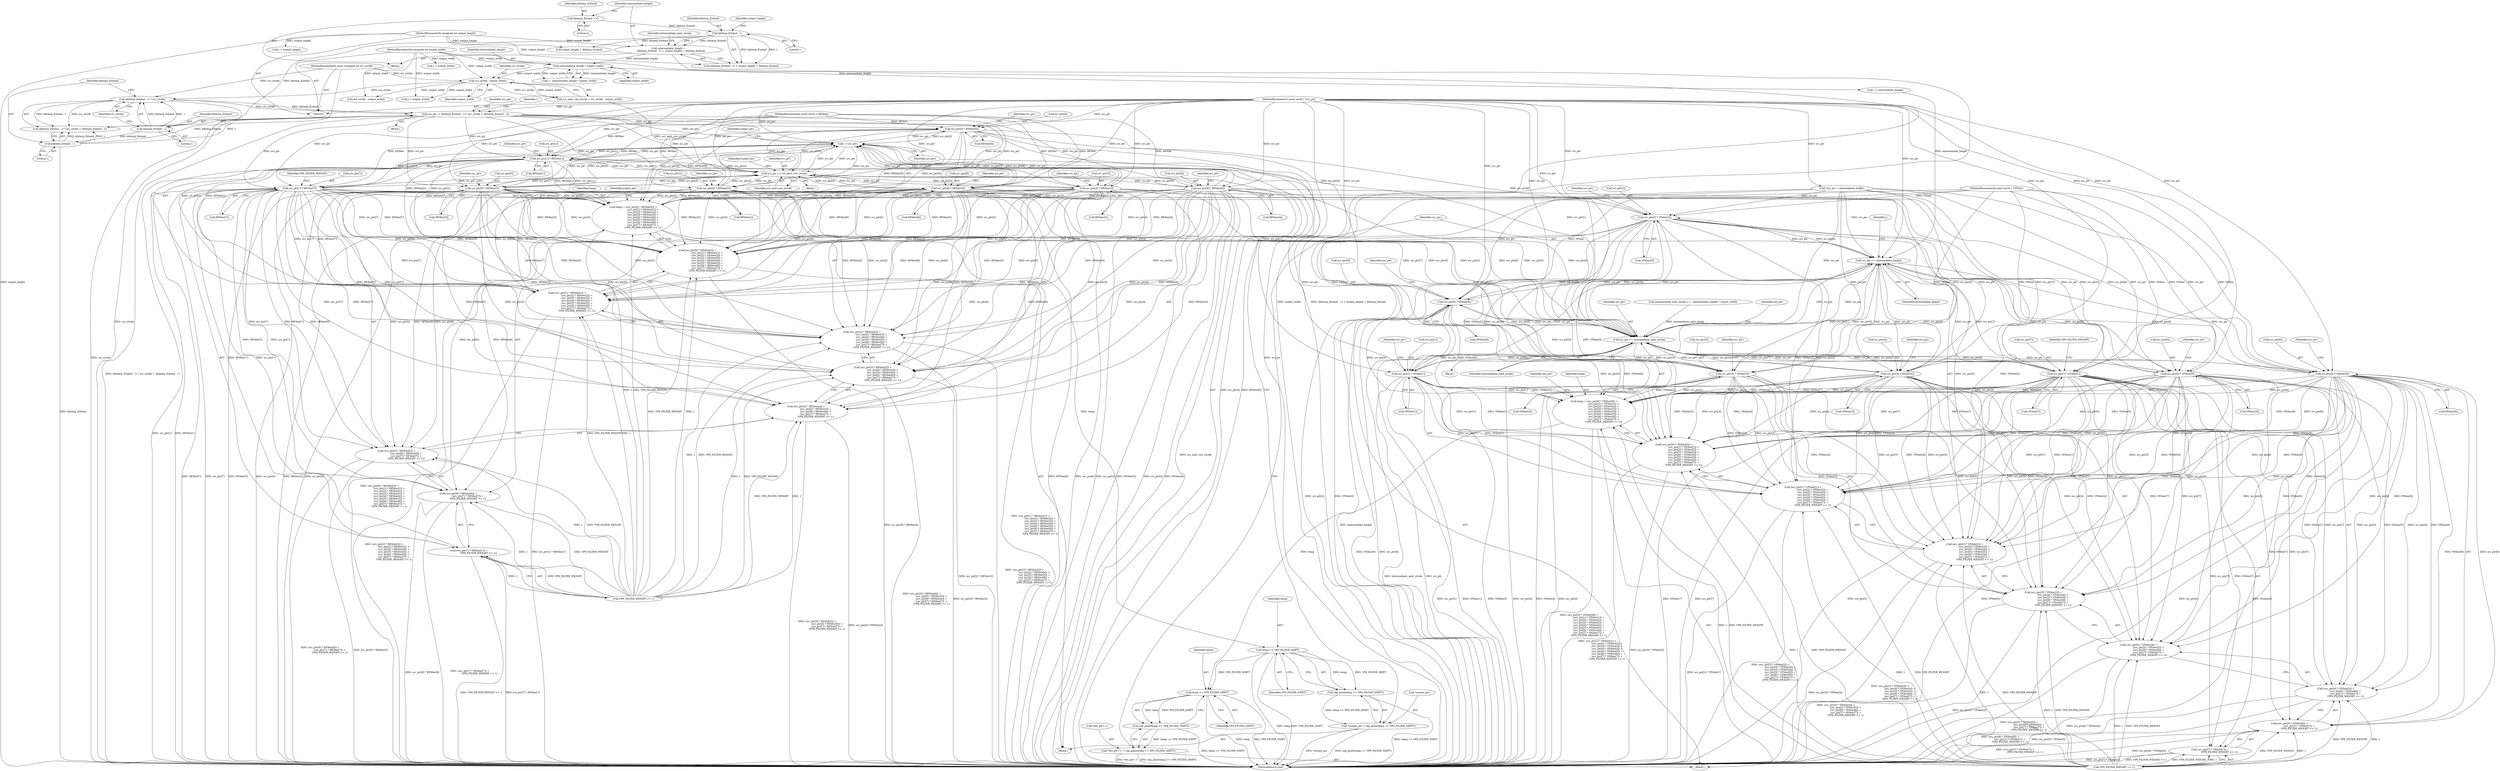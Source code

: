 digraph "1_Android_5a9753fca56f0eeb9f61e342b2fccffc364f9426_34@pointer" {
"1000149" [label="(Call,src_ptr -= (kInterp_Extend - 1) * src_stride + (kInterp_Extend - 1))"];
"1000152" [label="(Call,(kInterp_Extend - 1) * src_stride)"];
"1000153" [label="(Call,kInterp_Extend - 1)"];
"1000121" [label="(Call,kInterp_Extend - 1)"];
"1000114" [label="(Call,kInterp_Extend = 4)"];
"1000144" [label="(Call,src_stride - output_width)"];
"1000105" [label="(MethodParameterIn,const unsigned int src_stride)"];
"1000133" [label="(Call,intermediate_height * output_width)"];
"1000118" [label="(Call,intermediate_height =\n       (kInterp_Extend - 1) + output_height + kInterp_Extend)"];
"1000111" [label="(MethodParameterIn,unsigned int output_height)"];
"1000110" [label="(MethodParameterIn,unsigned int output_width)"];
"1000157" [label="(Call,kInterp_Extend - 1)"];
"1000104" [label="(MethodParameterIn,const uint8_t *src_ptr)"];
"1000184" [label="(Call,src_ptr[0] * HFilter[0])"];
"1000181" [label="(Call,temp = (src_ptr[0] * HFilter[0]) +\n                         (src_ptr[1] * HFilter[1]) +\n                         (src_ptr[2] * HFilter[2]) +\n                         (src_ptr[3] * HFilter[3]) +\n                         (src_ptr[4] * HFilter[4]) +\n                         (src_ptr[5] * HFilter[5]) +\n                         (src_ptr[6] * HFilter[6]) +\n                         (src_ptr[7] * HFilter[7]) +\n                         (VP9_FILTER_WEIGHT >> 1))"];
"1000254" [label="(Call,temp >> VP9_FILTER_SHIFT)"];
"1000253" [label="(Call,clip_pixel(temp >> VP9_FILTER_SHIFT))"];
"1000250" [label="(Call,*output_ptr = clip_pixel(temp >> VP9_FILTER_SHIFT))"];
"1000376" [label="(Call,temp >> VP9_FILTER_SHIFT)"];
"1000375" [label="(Call,clip_pixel(temp >> VP9_FILTER_SHIFT))"];
"1000371" [label="(Call,*dst_ptr++ = clip_pixel(temp >> VP9_FILTER_SHIFT))"];
"1000183" [label="(Call,(src_ptr[0] * HFilter[0]) +\n                         (src_ptr[1] * HFilter[1]) +\n                         (src_ptr[2] * HFilter[2]) +\n                         (src_ptr[3] * HFilter[3]) +\n                         (src_ptr[4] * HFilter[4]) +\n                         (src_ptr[5] * HFilter[5]) +\n                         (src_ptr[6] * HFilter[6]) +\n                         (src_ptr[7] * HFilter[7]) +\n                         (VP9_FILTER_WEIGHT >> 1))"];
"1000257" [label="(Call,++src_ptr)"];
"1000192" [label="(Call,src_ptr[1] * HFilter[1])"];
"1000191" [label="(Call,(src_ptr[1] * HFilter[1]) +\n                         (src_ptr[2] * HFilter[2]) +\n                         (src_ptr[3] * HFilter[3]) +\n                         (src_ptr[4] * HFilter[4]) +\n                         (src_ptr[5] * HFilter[5]) +\n                         (src_ptr[6] * HFilter[6]) +\n                         (src_ptr[7] * HFilter[7]) +\n                         (VP9_FILTER_WEIGHT >> 1))"];
"1000262" [label="(Call,src_ptr += src_next_row_stride)"];
"1000200" [label="(Call,src_ptr[2] * HFilter[2])"];
"1000199" [label="(Call,(src_ptr[2] * HFilter[2]) +\n                         (src_ptr[3] * HFilter[3]) +\n                         (src_ptr[4] * HFilter[4]) +\n                         (src_ptr[5] * HFilter[5]) +\n                         (src_ptr[6] * HFilter[6]) +\n                         (src_ptr[7] * HFilter[7]) +\n                         (VP9_FILTER_WEIGHT >> 1))"];
"1000321" [label="(Call,src_ptr[2] * VFilter[2])"];
"1000302" [label="(Call,temp = (src_ptr[0] * VFilter[0]) +\n                         (src_ptr[1] * VFilter[1]) +\n                         (src_ptr[2] * VFilter[2]) +\n                         (src_ptr[3] * VFilter[3]) +\n                         (src_ptr[4] * VFilter[4]) +\n                         (src_ptr[5] * VFilter[5]) +\n                         (src_ptr[6] * VFilter[6]) +\n                         (src_ptr[7] * VFilter[7]) +\n                         (VP9_FILTER_WEIGHT >> 1))"];
"1000304" [label="(Call,(src_ptr[0] * VFilter[0]) +\n                         (src_ptr[1] * VFilter[1]) +\n                         (src_ptr[2] * VFilter[2]) +\n                         (src_ptr[3] * VFilter[3]) +\n                         (src_ptr[4] * VFilter[4]) +\n                         (src_ptr[5] * VFilter[5]) +\n                         (src_ptr[6] * VFilter[6]) +\n                         (src_ptr[7] * VFilter[7]) +\n                         (VP9_FILTER_WEIGHT >> 1))"];
"1000312" [label="(Call,(src_ptr[1] * VFilter[1]) +\n                         (src_ptr[2] * VFilter[2]) +\n                         (src_ptr[3] * VFilter[3]) +\n                         (src_ptr[4] * VFilter[4]) +\n                         (src_ptr[5] * VFilter[5]) +\n                         (src_ptr[6] * VFilter[6]) +\n                         (src_ptr[7] * VFilter[7]) +\n                         (VP9_FILTER_WEIGHT >> 1))"];
"1000320" [label="(Call,(src_ptr[2] * VFilter[2]) +\n                         (src_ptr[3] * VFilter[3]) +\n                         (src_ptr[4] * VFilter[4]) +\n                         (src_ptr[5] * VFilter[5]) +\n                         (src_ptr[6] * VFilter[6]) +\n                         (src_ptr[7] * VFilter[7]) +\n                         (VP9_FILTER_WEIGHT >> 1))"];
"1000379" [label="(Call,src_ptr += intermediate_height)"];
"1000305" [label="(Call,src_ptr[0] * VFilter[0])"];
"1000382" [label="(Call,src_ptr += intermediate_next_stride)"];
"1000313" [label="(Call,src_ptr[1] * VFilter[1])"];
"1000329" [label="(Call,src_ptr[3] * VFilter[3])"];
"1000328" [label="(Call,(src_ptr[3] * VFilter[3]) +\n                         (src_ptr[4] * VFilter[4]) +\n                         (src_ptr[5] * VFilter[5]) +\n                         (src_ptr[6] * VFilter[6]) +\n                         (src_ptr[7] * VFilter[7]) +\n                         (VP9_FILTER_WEIGHT >> 1))"];
"1000337" [label="(Call,src_ptr[4] * VFilter[4])"];
"1000336" [label="(Call,(src_ptr[4] * VFilter[4]) +\n                         (src_ptr[5] * VFilter[5]) +\n                         (src_ptr[6] * VFilter[6]) +\n                         (src_ptr[7] * VFilter[7]) +\n                         (VP9_FILTER_WEIGHT >> 1))"];
"1000345" [label="(Call,src_ptr[5] * VFilter[5])"];
"1000344" [label="(Call,(src_ptr[5] * VFilter[5]) +\n                         (src_ptr[6] * VFilter[6]) +\n                         (src_ptr[7] * VFilter[7]) +\n                         (VP9_FILTER_WEIGHT >> 1))"];
"1000353" [label="(Call,src_ptr[6] * VFilter[6])"];
"1000352" [label="(Call,(src_ptr[6] * VFilter[6]) +\n                         (src_ptr[7] * VFilter[7]) +\n                         (VP9_FILTER_WEIGHT >> 1))"];
"1000361" [label="(Call,src_ptr[7] * VFilter[7])"];
"1000360" [label="(Call,(src_ptr[7] * VFilter[7]) +\n                         (VP9_FILTER_WEIGHT >> 1))"];
"1000208" [label="(Call,src_ptr[3] * HFilter[3])"];
"1000207" [label="(Call,(src_ptr[3] * HFilter[3]) +\n                         (src_ptr[4] * HFilter[4]) +\n                         (src_ptr[5] * HFilter[5]) +\n                         (src_ptr[6] * HFilter[6]) +\n                         (src_ptr[7] * HFilter[7]) +\n                         (VP9_FILTER_WEIGHT >> 1))"];
"1000216" [label="(Call,src_ptr[4] * HFilter[4])"];
"1000215" [label="(Call,(src_ptr[4] * HFilter[4]) +\n                         (src_ptr[5] * HFilter[5]) +\n                         (src_ptr[6] * HFilter[6]) +\n                         (src_ptr[7] * HFilter[7]) +\n                         (VP9_FILTER_WEIGHT >> 1))"];
"1000224" [label="(Call,src_ptr[5] * HFilter[5])"];
"1000223" [label="(Call,(src_ptr[5] * HFilter[5]) +\n                         (src_ptr[6] * HFilter[6]) +\n                         (src_ptr[7] * HFilter[7]) +\n                         (VP9_FILTER_WEIGHT >> 1))"];
"1000232" [label="(Call,src_ptr[6] * HFilter[6])"];
"1000231" [label="(Call,(src_ptr[6] * HFilter[6]) +\n                         (src_ptr[7] * HFilter[7]) +\n                         (VP9_FILTER_WEIGHT >> 1))"];
"1000240" [label="(Call,src_ptr[7] * HFilter[7])"];
"1000239" [label="(Call,(src_ptr[7] * HFilter[7]) +\n                         (VP9_FILTER_WEIGHT >> 1))"];
"1000123" [label="(Literal,1)"];
"1000183" [label="(Call,(src_ptr[0] * HFilter[0]) +\n                         (src_ptr[1] * HFilter[1]) +\n                         (src_ptr[2] * HFilter[2]) +\n                         (src_ptr[3] * HFilter[3]) +\n                         (src_ptr[4] * HFilter[4]) +\n                         (src_ptr[5] * HFilter[5]) +\n                         (src_ptr[6] * HFilter[6]) +\n                         (src_ptr[7] * HFilter[7]) +\n                         (VP9_FILTER_WEIGHT >> 1))"];
"1000179" [label="(Block,)"];
"1000169" [label="(Block,)"];
"1000223" [label="(Call,(src_ptr[5] * HFilter[5]) +\n                         (src_ptr[6] * HFilter[6]) +\n                         (src_ptr[7] * HFilter[7]) +\n                         (VP9_FILTER_WEIGHT >> 1))"];
"1000159" [label="(Literal,1)"];
"1000383" [label="(Identifier,src_ptr)"];
"1000191" [label="(Call,(src_ptr[1] * HFilter[1]) +\n                         (src_ptr[2] * HFilter[2]) +\n                         (src_ptr[3] * HFilter[3]) +\n                         (src_ptr[4] * HFilter[4]) +\n                         (src_ptr[5] * HFilter[5]) +\n                         (src_ptr[6] * HFilter[6]) +\n                         (src_ptr[7] * HFilter[7]) +\n                         (VP9_FILTER_WEIGHT >> 1))"];
"1000150" [label="(Identifier,src_ptr)"];
"1000156" [label="(Identifier,src_stride)"];
"1000302" [label="(Call,temp = (src_ptr[0] * VFilter[0]) +\n                         (src_ptr[1] * VFilter[1]) +\n                         (src_ptr[2] * VFilter[2]) +\n                         (src_ptr[3] * VFilter[3]) +\n                         (src_ptr[4] * VFilter[4]) +\n                         (src_ptr[5] * VFilter[5]) +\n                         (src_ptr[6] * VFilter[6]) +\n                         (src_ptr[7] * VFilter[7]) +\n                         (VP9_FILTER_WEIGHT >> 1))"];
"1000130" [label="(Identifier,intermediate_next_stride)"];
"1000162" [label="(Identifier,i)"];
"1000220" [label="(Call,HFilter[4])"];
"1000378" [label="(Identifier,VP9_FILTER_SHIFT)"];
"1000244" [label="(Call,HFilter[7])"];
"1000345" [label="(Call,src_ptr[5] * VFilter[5])"];
"1000110" [label="(MethodParameterIn,unsigned int output_width)"];
"1000196" [label="(Call,HFilter[1])"];
"1000330" [label="(Call,src_ptr[3])"];
"1000185" [label="(Call,src_ptr[0])"];
"1000212" [label="(Call,HFilter[3])"];
"1000304" [label="(Call,(src_ptr[0] * VFilter[0]) +\n                         (src_ptr[1] * VFilter[1]) +\n                         (src_ptr[2] * VFilter[2]) +\n                         (src_ptr[3] * VFilter[3]) +\n                         (src_ptr[4] * VFilter[4]) +\n                         (src_ptr[5] * VFilter[5]) +\n                         (src_ptr[6] * VFilter[6]) +\n                         (src_ptr[7] * VFilter[7]) +\n                         (VP9_FILTER_WEIGHT >> 1))"];
"1000157" [label="(Call,kInterp_Extend - 1)"];
"1000371" [label="(Call,*dst_ptr++ = clip_pixel(temp >> VP9_FILTER_SHIFT))"];
"1000144" [label="(Call,src_stride - output_width)"];
"1000317" [label="(Call,VFilter[1])"];
"1000263" [label="(Identifier,src_ptr)"];
"1000193" [label="(Call,src_ptr[1])"];
"1000199" [label="(Call,(src_ptr[2] * HFilter[2]) +\n                         (src_ptr[3] * HFilter[3]) +\n                         (src_ptr[4] * HFilter[4]) +\n                         (src_ptr[5] * HFilter[5]) +\n                         (src_ptr[6] * HFilter[6]) +\n                         (src_ptr[7] * HFilter[7]) +\n                         (VP9_FILTER_WEIGHT >> 1))"];
"1000207" [label="(Call,(src_ptr[3] * HFilter[3]) +\n                         (src_ptr[4] * HFilter[4]) +\n                         (src_ptr[5] * HFilter[5]) +\n                         (src_ptr[6] * HFilter[6]) +\n                         (src_ptr[7] * HFilter[7]) +\n                         (VP9_FILTER_WEIGHT >> 1))"];
"1000129" [label="(Call,intermediate_next_stride = 1 - intermediate_height * output_width)"];
"1000306" [label="(Call,src_ptr[0])"];
"1000323" [label="(Identifier,src_ptr)"];
"1000131" [label="(Call,1 - intermediate_height * output_width)"];
"1000226" [label="(Identifier,src_ptr)"];
"1000242" [label="(Identifier,src_ptr)"];
"1000276" [label="(Call,dst_stride - output_width)"];
"1000285" [label="(Call,i < output_height)"];
"1000120" [label="(Call,(kInterp_Extend - 1) + output_height + kInterp_Extend)"];
"1000337" [label="(Call,src_ptr[4] * VFilter[4])"];
"1000210" [label="(Identifier,src_ptr)"];
"1000106" [label="(MethodParameterIn,const int16_t *HFilter)"];
"1000357" [label="(Call,VFilter[6])"];
"1000194" [label="(Identifier,src_ptr)"];
"1000325" [label="(Call,VFilter[2])"];
"1000320" [label="(Call,(src_ptr[2] * VFilter[2]) +\n                         (src_ptr[3] * VFilter[3]) +\n                         (src_ptr[4] * VFilter[4]) +\n                         (src_ptr[5] * VFilter[5]) +\n                         (src_ptr[6] * VFilter[6]) +\n                         (src_ptr[7] * VFilter[7]) +\n                         (VP9_FILTER_WEIGHT >> 1))"];
"1000231" [label="(Call,(src_ptr[6] * HFilter[6]) +\n                         (src_ptr[7] * HFilter[7]) +\n                         (VP9_FILTER_WEIGHT >> 1))"];
"1000181" [label="(Call,temp = (src_ptr[0] * HFilter[0]) +\n                         (src_ptr[1] * HFilter[1]) +\n                         (src_ptr[2] * HFilter[2]) +\n                         (src_ptr[3] * HFilter[3]) +\n                         (src_ptr[4] * HFilter[4]) +\n                         (src_ptr[5] * HFilter[5]) +\n                         (src_ptr[6] * HFilter[6]) +\n                         (src_ptr[7] * HFilter[7]) +\n                         (VP9_FILTER_WEIGHT >> 1))"];
"1000322" [label="(Call,src_ptr[2])"];
"1000134" [label="(Identifier,intermediate_height)"];
"1000247" [label="(Call,VP9_FILTER_WEIGHT >> 1)"];
"1000217" [label="(Call,src_ptr[4])"];
"1000339" [label="(Identifier,src_ptr)"];
"1000234" [label="(Identifier,src_ptr)"];
"1000250" [label="(Call,*output_ptr = clip_pixel(temp >> VP9_FILTER_SHIFT))"];
"1000354" [label="(Call,src_ptr[6])"];
"1000299" [label="(Identifier,j)"];
"1000192" [label="(Call,src_ptr[1] * HFilter[1])"];
"1000202" [label="(Identifier,src_ptr)"];
"1000305" [label="(Call,src_ptr[0] * VFilter[0])"];
"1000381" [label="(Identifier,intermediate_height)"];
"1000225" [label="(Call,src_ptr[5])"];
"1000382" [label="(Call,src_ptr += intermediate_next_stride)"];
"1000119" [label="(Identifier,intermediate_height)"];
"1000215" [label="(Call,(src_ptr[4] * HFilter[4]) +\n                         (src_ptr[5] * HFilter[5]) +\n                         (src_ptr[6] * HFilter[6]) +\n                         (src_ptr[7] * HFilter[7]) +\n                         (VP9_FILTER_WEIGHT >> 1))"];
"1000248" [label="(Identifier,VP9_FILTER_WEIGHT)"];
"1000349" [label="(Call,VFilter[5])"];
"1000314" [label="(Call,src_ptr[1])"];
"1000241" [label="(Call,src_ptr[7])"];
"1000236" [label="(Call,HFilter[6])"];
"1000107" [label="(MethodParameterIn,const int16_t *VFilter)"];
"1000295" [label="(Call,j < output_width)"];
"1000344" [label="(Call,(src_ptr[5] * VFilter[5]) +\n                         (src_ptr[6] * VFilter[6]) +\n                         (src_ptr[7] * VFilter[7]) +\n                         (VP9_FILTER_WEIGHT >> 1))"];
"1000208" [label="(Call,src_ptr[3] * HFilter[3])"];
"1000232" [label="(Call,src_ptr[6] * HFilter[6])"];
"1000270" [label="(Call,*src_ptr = intermediate_buffer)"];
"1000353" [label="(Call,src_ptr[6] * VFilter[6])"];
"1000266" [label="(Identifier,output_ptr)"];
"1000352" [label="(Call,(src_ptr[6] * VFilter[6]) +\n                         (src_ptr[7] * VFilter[7]) +\n                         (VP9_FILTER_WEIGHT >> 1))"];
"1000346" [label="(Call,src_ptr[5])"];
"1000145" [label="(Identifier,src_stride)"];
"1000362" [label="(Call,src_ptr[7])"];
"1000233" [label="(Call,src_ptr[6])"];
"1000309" [label="(Call,VFilter[0])"];
"1000151" [label="(Call,(kInterp_Extend - 1) * src_stride + (kInterp_Extend - 1))"];
"1000118" [label="(Call,intermediate_height =\n       (kInterp_Extend - 1) + output_height + kInterp_Extend)"];
"1000374" [label="(Identifier,dst_ptr)"];
"1000377" [label="(Identifier,temp)"];
"1000201" [label="(Call,src_ptr[2])"];
"1000262" [label="(Call,src_ptr += src_next_row_stride)"];
"1000336" [label="(Call,(src_ptr[4] * VFilter[4]) +\n                         (src_ptr[5] * VFilter[5]) +\n                         (src_ptr[6] * VFilter[6]) +\n                         (src_ptr[7] * VFilter[7]) +\n                         (VP9_FILTER_WEIGHT >> 1))"];
"1000136" [label="(Block,)"];
"1000257" [label="(Call,++src_ptr)"];
"1000376" [label="(Call,temp >> VP9_FILTER_SHIFT)"];
"1000303" [label="(Identifier,temp)"];
"1000333" [label="(Call,VFilter[3])"];
"1000135" [label="(Identifier,output_width)"];
"1000240" [label="(Call,src_ptr[7] * HFilter[7])"];
"1000114" [label="(Call,kInterp_Extend = 4)"];
"1000209" [label="(Call,src_ptr[3])"];
"1000154" [label="(Identifier,kInterp_Extend)"];
"1000122" [label="(Identifier,kInterp_Extend)"];
"1000105" [label="(MethodParameterIn,const unsigned int src_stride)"];
"1000347" [label="(Identifier,src_ptr)"];
"1000379" [label="(Call,src_ptr += intermediate_height)"];
"1000363" [label="(Identifier,src_ptr)"];
"1000365" [label="(Call,VFilter[7])"];
"1000133" [label="(Call,intermediate_height * output_width)"];
"1000372" [label="(Call,*dst_ptr++)"];
"1000388" [label="(MethodReturn,void)"];
"1000253" [label="(Call,clip_pixel(temp >> VP9_FILTER_SHIFT))"];
"1000290" [label="(Block,)"];
"1000164" [label="(Call,i < intermediate_height)"];
"1000264" [label="(Identifier,src_next_row_stride)"];
"1000112" [label="(Block,)"];
"1000146" [label="(Identifier,output_width)"];
"1000116" [label="(Literal,4)"];
"1000254" [label="(Call,temp >> VP9_FILTER_SHIFT)"];
"1000380" [label="(Identifier,src_ptr)"];
"1000360" [label="(Call,(src_ptr[7] * VFilter[7]) +\n                         (VP9_FILTER_WEIGHT >> 1))"];
"1000361" [label="(Call,src_ptr[7] * VFilter[7])"];
"1000204" [label="(Call,HFilter[2])"];
"1000315" [label="(Identifier,src_ptr)"];
"1000256" [label="(Identifier,VP9_FILTER_SHIFT)"];
"1000104" [label="(MethodParameterIn,const uint8_t *src_ptr)"];
"1000111" [label="(MethodParameterIn,unsigned int output_height)"];
"1000155" [label="(Literal,1)"];
"1000375" [label="(Call,clip_pixel(temp >> VP9_FILTER_SHIFT))"];
"1000153" [label="(Call,kInterp_Extend - 1)"];
"1000251" [label="(Call,*output_ptr)"];
"1000152" [label="(Call,(kInterp_Extend - 1) * src_stride)"];
"1000313" [label="(Call,src_ptr[1] * VFilter[1])"];
"1000174" [label="(Call,j < output_width)"];
"1000369" [label="(Identifier,VP9_FILTER_WEIGHT)"];
"1000224" [label="(Call,src_ptr[5] * HFilter[5])"];
"1000125" [label="(Identifier,output_height)"];
"1000115" [label="(Identifier,kInterp_Extend)"];
"1000321" [label="(Call,src_ptr[2] * VFilter[2])"];
"1000121" [label="(Call,kInterp_Extend - 1)"];
"1000255" [label="(Identifier,temp)"];
"1000368" [label="(Call,VP9_FILTER_WEIGHT >> 1)"];
"1000386" [label="(Identifier,dst_ptr)"];
"1000239" [label="(Call,(src_ptr[7] * HFilter[7]) +\n                         (VP9_FILTER_WEIGHT >> 1))"];
"1000329" [label="(Call,src_ptr[3] * VFilter[3])"];
"1000188" [label="(Call,HFilter[0])"];
"1000384" [label="(Identifier,intermediate_next_stride)"];
"1000158" [label="(Identifier,kInterp_Extend)"];
"1000200" [label="(Call,src_ptr[2] * HFilter[2])"];
"1000328" [label="(Call,(src_ptr[3] * VFilter[3]) +\n                         (src_ptr[4] * VFilter[4]) +\n                         (src_ptr[5] * VFilter[5]) +\n                         (src_ptr[6] * VFilter[6]) +\n                         (src_ptr[7] * VFilter[7]) +\n                         (VP9_FILTER_WEIGHT >> 1))"];
"1000355" [label="(Identifier,src_ptr)"];
"1000218" [label="(Identifier,src_ptr)"];
"1000341" [label="(Call,VFilter[4])"];
"1000338" [label="(Call,src_ptr[4])"];
"1000228" [label="(Call,HFilter[5])"];
"1000258" [label="(Identifier,src_ptr)"];
"1000149" [label="(Call,src_ptr -= (kInterp_Extend - 1) * src_stride + (kInterp_Extend - 1))"];
"1000331" [label="(Identifier,src_ptr)"];
"1000252" [label="(Identifier,output_ptr)"];
"1000142" [label="(Call,src_next_row_stride = src_stride - output_width)"];
"1000312" [label="(Call,(src_ptr[1] * VFilter[1]) +\n                         (src_ptr[2] * VFilter[2]) +\n                         (src_ptr[3] * VFilter[3]) +\n                         (src_ptr[4] * VFilter[4]) +\n                         (src_ptr[5] * VFilter[5]) +\n                         (src_ptr[6] * VFilter[6]) +\n                         (src_ptr[7] * VFilter[7]) +\n                         (VP9_FILTER_WEIGHT >> 1))"];
"1000300" [label="(Block,)"];
"1000260" [label="(Identifier,output_ptr)"];
"1000182" [label="(Identifier,temp)"];
"1000216" [label="(Call,src_ptr[4] * HFilter[4])"];
"1000124" [label="(Call,output_height + kInterp_Extend)"];
"1000184" [label="(Call,src_ptr[0] * HFilter[0])"];
"1000149" -> "1000136"  [label="AST: "];
"1000149" -> "1000151"  [label="CFG: "];
"1000150" -> "1000149"  [label="AST: "];
"1000151" -> "1000149"  [label="AST: "];
"1000162" -> "1000149"  [label="CFG: "];
"1000149" -> "1000388"  [label="DDG: (kInterp_Extend - 1) * src_stride + (kInterp_Extend - 1)"];
"1000152" -> "1000149"  [label="DDG: kInterp_Extend - 1"];
"1000152" -> "1000149"  [label="DDG: src_stride"];
"1000157" -> "1000149"  [label="DDG: kInterp_Extend"];
"1000157" -> "1000149"  [label="DDG: 1"];
"1000104" -> "1000149"  [label="DDG: src_ptr"];
"1000149" -> "1000184"  [label="DDG: src_ptr"];
"1000149" -> "1000192"  [label="DDG: src_ptr"];
"1000149" -> "1000200"  [label="DDG: src_ptr"];
"1000149" -> "1000208"  [label="DDG: src_ptr"];
"1000149" -> "1000216"  [label="DDG: src_ptr"];
"1000149" -> "1000224"  [label="DDG: src_ptr"];
"1000149" -> "1000232"  [label="DDG: src_ptr"];
"1000149" -> "1000240"  [label="DDG: src_ptr"];
"1000149" -> "1000257"  [label="DDG: src_ptr"];
"1000149" -> "1000262"  [label="DDG: src_ptr"];
"1000152" -> "1000151"  [label="AST: "];
"1000152" -> "1000156"  [label="CFG: "];
"1000153" -> "1000152"  [label="AST: "];
"1000156" -> "1000152"  [label="AST: "];
"1000158" -> "1000152"  [label="CFG: "];
"1000152" -> "1000388"  [label="DDG: src_stride"];
"1000152" -> "1000151"  [label="DDG: kInterp_Extend - 1"];
"1000152" -> "1000151"  [label="DDG: src_stride"];
"1000153" -> "1000152"  [label="DDG: kInterp_Extend"];
"1000153" -> "1000152"  [label="DDG: 1"];
"1000144" -> "1000152"  [label="DDG: src_stride"];
"1000105" -> "1000152"  [label="DDG: src_stride"];
"1000153" -> "1000155"  [label="CFG: "];
"1000154" -> "1000153"  [label="AST: "];
"1000155" -> "1000153"  [label="AST: "];
"1000156" -> "1000153"  [label="CFG: "];
"1000121" -> "1000153"  [label="DDG: kInterp_Extend"];
"1000153" -> "1000157"  [label="DDG: kInterp_Extend"];
"1000121" -> "1000120"  [label="AST: "];
"1000121" -> "1000123"  [label="CFG: "];
"1000122" -> "1000121"  [label="AST: "];
"1000123" -> "1000121"  [label="AST: "];
"1000125" -> "1000121"  [label="CFG: "];
"1000121" -> "1000118"  [label="DDG: kInterp_Extend"];
"1000121" -> "1000118"  [label="DDG: 1"];
"1000121" -> "1000120"  [label="DDG: kInterp_Extend"];
"1000121" -> "1000120"  [label="DDG: 1"];
"1000114" -> "1000121"  [label="DDG: kInterp_Extend"];
"1000121" -> "1000124"  [label="DDG: kInterp_Extend"];
"1000114" -> "1000112"  [label="AST: "];
"1000114" -> "1000116"  [label="CFG: "];
"1000115" -> "1000114"  [label="AST: "];
"1000116" -> "1000114"  [label="AST: "];
"1000119" -> "1000114"  [label="CFG: "];
"1000144" -> "1000142"  [label="AST: "];
"1000144" -> "1000146"  [label="CFG: "];
"1000145" -> "1000144"  [label="AST: "];
"1000146" -> "1000144"  [label="AST: "];
"1000142" -> "1000144"  [label="CFG: "];
"1000144" -> "1000142"  [label="DDG: src_stride"];
"1000144" -> "1000142"  [label="DDG: output_width"];
"1000105" -> "1000144"  [label="DDG: src_stride"];
"1000133" -> "1000144"  [label="DDG: output_width"];
"1000110" -> "1000144"  [label="DDG: output_width"];
"1000144" -> "1000174"  [label="DDG: output_width"];
"1000144" -> "1000276"  [label="DDG: output_width"];
"1000105" -> "1000103"  [label="AST: "];
"1000105" -> "1000388"  [label="DDG: src_stride"];
"1000133" -> "1000131"  [label="AST: "];
"1000133" -> "1000135"  [label="CFG: "];
"1000134" -> "1000133"  [label="AST: "];
"1000135" -> "1000133"  [label="AST: "];
"1000131" -> "1000133"  [label="CFG: "];
"1000133" -> "1000131"  [label="DDG: intermediate_height"];
"1000133" -> "1000131"  [label="DDG: output_width"];
"1000118" -> "1000133"  [label="DDG: intermediate_height"];
"1000110" -> "1000133"  [label="DDG: output_width"];
"1000133" -> "1000164"  [label="DDG: intermediate_height"];
"1000118" -> "1000112"  [label="AST: "];
"1000118" -> "1000120"  [label="CFG: "];
"1000119" -> "1000118"  [label="AST: "];
"1000120" -> "1000118"  [label="AST: "];
"1000130" -> "1000118"  [label="CFG: "];
"1000118" -> "1000388"  [label="DDG: (kInterp_Extend - 1) + output_height + kInterp_Extend"];
"1000111" -> "1000118"  [label="DDG: output_height"];
"1000111" -> "1000103"  [label="AST: "];
"1000111" -> "1000388"  [label="DDG: output_height"];
"1000111" -> "1000120"  [label="DDG: output_height"];
"1000111" -> "1000124"  [label="DDG: output_height"];
"1000111" -> "1000285"  [label="DDG: output_height"];
"1000110" -> "1000103"  [label="AST: "];
"1000110" -> "1000388"  [label="DDG: output_width"];
"1000110" -> "1000174"  [label="DDG: output_width"];
"1000110" -> "1000276"  [label="DDG: output_width"];
"1000110" -> "1000295"  [label="DDG: output_width"];
"1000157" -> "1000151"  [label="AST: "];
"1000157" -> "1000159"  [label="CFG: "];
"1000158" -> "1000157"  [label="AST: "];
"1000159" -> "1000157"  [label="AST: "];
"1000151" -> "1000157"  [label="CFG: "];
"1000157" -> "1000388"  [label="DDG: kInterp_Extend"];
"1000157" -> "1000151"  [label="DDG: kInterp_Extend"];
"1000157" -> "1000151"  [label="DDG: 1"];
"1000104" -> "1000103"  [label="AST: "];
"1000104" -> "1000388"  [label="DDG: src_ptr"];
"1000104" -> "1000184"  [label="DDG: src_ptr"];
"1000104" -> "1000192"  [label="DDG: src_ptr"];
"1000104" -> "1000200"  [label="DDG: src_ptr"];
"1000104" -> "1000208"  [label="DDG: src_ptr"];
"1000104" -> "1000216"  [label="DDG: src_ptr"];
"1000104" -> "1000224"  [label="DDG: src_ptr"];
"1000104" -> "1000232"  [label="DDG: src_ptr"];
"1000104" -> "1000240"  [label="DDG: src_ptr"];
"1000104" -> "1000257"  [label="DDG: src_ptr"];
"1000104" -> "1000262"  [label="DDG: src_ptr"];
"1000104" -> "1000270"  [label="DDG: src_ptr"];
"1000104" -> "1000305"  [label="DDG: src_ptr"];
"1000104" -> "1000313"  [label="DDG: src_ptr"];
"1000104" -> "1000321"  [label="DDG: src_ptr"];
"1000104" -> "1000329"  [label="DDG: src_ptr"];
"1000104" -> "1000337"  [label="DDG: src_ptr"];
"1000104" -> "1000345"  [label="DDG: src_ptr"];
"1000104" -> "1000353"  [label="DDG: src_ptr"];
"1000104" -> "1000361"  [label="DDG: src_ptr"];
"1000104" -> "1000379"  [label="DDG: src_ptr"];
"1000104" -> "1000382"  [label="DDG: src_ptr"];
"1000184" -> "1000183"  [label="AST: "];
"1000184" -> "1000188"  [label="CFG: "];
"1000185" -> "1000184"  [label="AST: "];
"1000188" -> "1000184"  [label="AST: "];
"1000194" -> "1000184"  [label="CFG: "];
"1000184" -> "1000388"  [label="DDG: src_ptr[0]"];
"1000184" -> "1000388"  [label="DDG: HFilter[0]"];
"1000184" -> "1000181"  [label="DDG: src_ptr[0]"];
"1000184" -> "1000181"  [label="DDG: HFilter[0]"];
"1000184" -> "1000183"  [label="DDG: src_ptr[0]"];
"1000184" -> "1000183"  [label="DDG: HFilter[0]"];
"1000262" -> "1000184"  [label="DDG: src_ptr"];
"1000257" -> "1000184"  [label="DDG: src_ptr"];
"1000106" -> "1000184"  [label="DDG: HFilter"];
"1000184" -> "1000257"  [label="DDG: src_ptr[0]"];
"1000184" -> "1000262"  [label="DDG: src_ptr[0]"];
"1000184" -> "1000305"  [label="DDG: src_ptr[0]"];
"1000184" -> "1000382"  [label="DDG: src_ptr[0]"];
"1000181" -> "1000179"  [label="AST: "];
"1000181" -> "1000183"  [label="CFG: "];
"1000182" -> "1000181"  [label="AST: "];
"1000183" -> "1000181"  [label="AST: "];
"1000252" -> "1000181"  [label="CFG: "];
"1000181" -> "1000388"  [label="DDG: (src_ptr[0] * HFilter[0]) +\n                         (src_ptr[1] * HFilter[1]) +\n                         (src_ptr[2] * HFilter[2]) +\n                         (src_ptr[3] * HFilter[3]) +\n                         (src_ptr[4] * HFilter[4]) +\n                         (src_ptr[5] * HFilter[5]) +\n                         (src_ptr[6] * HFilter[6]) +\n                         (src_ptr[7] * HFilter[7]) +\n                         (VP9_FILTER_WEIGHT >> 1)"];
"1000192" -> "1000181"  [label="DDG: src_ptr[1]"];
"1000192" -> "1000181"  [label="DDG: HFilter[1]"];
"1000200" -> "1000181"  [label="DDG: src_ptr[2]"];
"1000200" -> "1000181"  [label="DDG: HFilter[2]"];
"1000208" -> "1000181"  [label="DDG: src_ptr[3]"];
"1000208" -> "1000181"  [label="DDG: HFilter[3]"];
"1000216" -> "1000181"  [label="DDG: src_ptr[4]"];
"1000216" -> "1000181"  [label="DDG: HFilter[4]"];
"1000224" -> "1000181"  [label="DDG: src_ptr[5]"];
"1000224" -> "1000181"  [label="DDG: HFilter[5]"];
"1000232" -> "1000181"  [label="DDG: src_ptr[6]"];
"1000232" -> "1000181"  [label="DDG: HFilter[6]"];
"1000240" -> "1000181"  [label="DDG: src_ptr[7]"];
"1000240" -> "1000181"  [label="DDG: HFilter[7]"];
"1000247" -> "1000181"  [label="DDG: VP9_FILTER_WEIGHT"];
"1000247" -> "1000181"  [label="DDG: 1"];
"1000181" -> "1000254"  [label="DDG: temp"];
"1000254" -> "1000253"  [label="AST: "];
"1000254" -> "1000256"  [label="CFG: "];
"1000255" -> "1000254"  [label="AST: "];
"1000256" -> "1000254"  [label="AST: "];
"1000253" -> "1000254"  [label="CFG: "];
"1000254" -> "1000388"  [label="DDG: temp"];
"1000254" -> "1000388"  [label="DDG: VP9_FILTER_SHIFT"];
"1000254" -> "1000253"  [label="DDG: temp"];
"1000254" -> "1000253"  [label="DDG: VP9_FILTER_SHIFT"];
"1000254" -> "1000376"  [label="DDG: VP9_FILTER_SHIFT"];
"1000253" -> "1000250"  [label="AST: "];
"1000250" -> "1000253"  [label="CFG: "];
"1000253" -> "1000388"  [label="DDG: temp >> VP9_FILTER_SHIFT"];
"1000253" -> "1000250"  [label="DDG: temp >> VP9_FILTER_SHIFT"];
"1000250" -> "1000179"  [label="AST: "];
"1000251" -> "1000250"  [label="AST: "];
"1000258" -> "1000250"  [label="CFG: "];
"1000250" -> "1000388"  [label="DDG: *output_ptr"];
"1000250" -> "1000388"  [label="DDG: clip_pixel(temp >> VP9_FILTER_SHIFT)"];
"1000376" -> "1000375"  [label="AST: "];
"1000376" -> "1000378"  [label="CFG: "];
"1000377" -> "1000376"  [label="AST: "];
"1000378" -> "1000376"  [label="AST: "];
"1000375" -> "1000376"  [label="CFG: "];
"1000376" -> "1000388"  [label="DDG: temp"];
"1000376" -> "1000388"  [label="DDG: VP9_FILTER_SHIFT"];
"1000376" -> "1000375"  [label="DDG: temp"];
"1000376" -> "1000375"  [label="DDG: VP9_FILTER_SHIFT"];
"1000302" -> "1000376"  [label="DDG: temp"];
"1000375" -> "1000371"  [label="AST: "];
"1000371" -> "1000375"  [label="CFG: "];
"1000375" -> "1000388"  [label="DDG: temp >> VP9_FILTER_SHIFT"];
"1000375" -> "1000371"  [label="DDG: temp >> VP9_FILTER_SHIFT"];
"1000371" -> "1000300"  [label="AST: "];
"1000372" -> "1000371"  [label="AST: "];
"1000380" -> "1000371"  [label="CFG: "];
"1000371" -> "1000388"  [label="DDG: clip_pixel(temp >> VP9_FILTER_SHIFT)"];
"1000371" -> "1000388"  [label="DDG: *dst_ptr++"];
"1000183" -> "1000191"  [label="CFG: "];
"1000191" -> "1000183"  [label="AST: "];
"1000183" -> "1000388"  [label="DDG: src_ptr[0] * HFilter[0]"];
"1000183" -> "1000388"  [label="DDG: (src_ptr[1] * HFilter[1]) +\n                         (src_ptr[2] * HFilter[2]) +\n                         (src_ptr[3] * HFilter[3]) +\n                         (src_ptr[4] * HFilter[4]) +\n                         (src_ptr[5] * HFilter[5]) +\n                         (src_ptr[6] * HFilter[6]) +\n                         (src_ptr[7] * HFilter[7]) +\n                         (VP9_FILTER_WEIGHT >> 1)"];
"1000192" -> "1000183"  [label="DDG: src_ptr[1]"];
"1000192" -> "1000183"  [label="DDG: HFilter[1]"];
"1000200" -> "1000183"  [label="DDG: src_ptr[2]"];
"1000200" -> "1000183"  [label="DDG: HFilter[2]"];
"1000208" -> "1000183"  [label="DDG: src_ptr[3]"];
"1000208" -> "1000183"  [label="DDG: HFilter[3]"];
"1000216" -> "1000183"  [label="DDG: src_ptr[4]"];
"1000216" -> "1000183"  [label="DDG: HFilter[4]"];
"1000224" -> "1000183"  [label="DDG: src_ptr[5]"];
"1000224" -> "1000183"  [label="DDG: HFilter[5]"];
"1000232" -> "1000183"  [label="DDG: src_ptr[6]"];
"1000232" -> "1000183"  [label="DDG: HFilter[6]"];
"1000240" -> "1000183"  [label="DDG: src_ptr[7]"];
"1000240" -> "1000183"  [label="DDG: HFilter[7]"];
"1000247" -> "1000183"  [label="DDG: VP9_FILTER_WEIGHT"];
"1000247" -> "1000183"  [label="DDG: 1"];
"1000257" -> "1000179"  [label="AST: "];
"1000257" -> "1000258"  [label="CFG: "];
"1000258" -> "1000257"  [label="AST: "];
"1000260" -> "1000257"  [label="CFG: "];
"1000257" -> "1000192"  [label="DDG: src_ptr"];
"1000257" -> "1000200"  [label="DDG: src_ptr"];
"1000257" -> "1000208"  [label="DDG: src_ptr"];
"1000257" -> "1000216"  [label="DDG: src_ptr"];
"1000257" -> "1000224"  [label="DDG: src_ptr"];
"1000257" -> "1000232"  [label="DDG: src_ptr"];
"1000257" -> "1000240"  [label="DDG: src_ptr"];
"1000224" -> "1000257"  [label="DDG: src_ptr[5]"];
"1000200" -> "1000257"  [label="DDG: src_ptr[2]"];
"1000208" -> "1000257"  [label="DDG: src_ptr[3]"];
"1000232" -> "1000257"  [label="DDG: src_ptr[6]"];
"1000216" -> "1000257"  [label="DDG: src_ptr[4]"];
"1000262" -> "1000257"  [label="DDG: src_ptr"];
"1000192" -> "1000257"  [label="DDG: src_ptr[1]"];
"1000240" -> "1000257"  [label="DDG: src_ptr[7]"];
"1000257" -> "1000262"  [label="DDG: src_ptr"];
"1000192" -> "1000191"  [label="AST: "];
"1000192" -> "1000196"  [label="CFG: "];
"1000193" -> "1000192"  [label="AST: "];
"1000196" -> "1000192"  [label="AST: "];
"1000202" -> "1000192"  [label="CFG: "];
"1000192" -> "1000388"  [label="DDG: src_ptr[1]"];
"1000192" -> "1000388"  [label="DDG: HFilter[1]"];
"1000192" -> "1000191"  [label="DDG: src_ptr[1]"];
"1000192" -> "1000191"  [label="DDG: HFilter[1]"];
"1000262" -> "1000192"  [label="DDG: src_ptr"];
"1000106" -> "1000192"  [label="DDG: HFilter"];
"1000192" -> "1000262"  [label="DDG: src_ptr[1]"];
"1000192" -> "1000313"  [label="DDG: src_ptr[1]"];
"1000192" -> "1000382"  [label="DDG: src_ptr[1]"];
"1000191" -> "1000199"  [label="CFG: "];
"1000199" -> "1000191"  [label="AST: "];
"1000191" -> "1000388"  [label="DDG: (src_ptr[2] * HFilter[2]) +\n                         (src_ptr[3] * HFilter[3]) +\n                         (src_ptr[4] * HFilter[4]) +\n                         (src_ptr[5] * HFilter[5]) +\n                         (src_ptr[6] * HFilter[6]) +\n                         (src_ptr[7] * HFilter[7]) +\n                         (VP9_FILTER_WEIGHT >> 1)"];
"1000191" -> "1000388"  [label="DDG: src_ptr[1] * HFilter[1]"];
"1000200" -> "1000191"  [label="DDG: src_ptr[2]"];
"1000200" -> "1000191"  [label="DDG: HFilter[2]"];
"1000208" -> "1000191"  [label="DDG: src_ptr[3]"];
"1000208" -> "1000191"  [label="DDG: HFilter[3]"];
"1000216" -> "1000191"  [label="DDG: src_ptr[4]"];
"1000216" -> "1000191"  [label="DDG: HFilter[4]"];
"1000224" -> "1000191"  [label="DDG: src_ptr[5]"];
"1000224" -> "1000191"  [label="DDG: HFilter[5]"];
"1000232" -> "1000191"  [label="DDG: src_ptr[6]"];
"1000232" -> "1000191"  [label="DDG: HFilter[6]"];
"1000240" -> "1000191"  [label="DDG: src_ptr[7]"];
"1000240" -> "1000191"  [label="DDG: HFilter[7]"];
"1000247" -> "1000191"  [label="DDG: VP9_FILTER_WEIGHT"];
"1000247" -> "1000191"  [label="DDG: 1"];
"1000262" -> "1000169"  [label="AST: "];
"1000262" -> "1000264"  [label="CFG: "];
"1000263" -> "1000262"  [label="AST: "];
"1000264" -> "1000262"  [label="AST: "];
"1000266" -> "1000262"  [label="CFG: "];
"1000262" -> "1000388"  [label="DDG: src_next_row_stride"];
"1000262" -> "1000200"  [label="DDG: src_ptr"];
"1000262" -> "1000208"  [label="DDG: src_ptr"];
"1000262" -> "1000216"  [label="DDG: src_ptr"];
"1000262" -> "1000224"  [label="DDG: src_ptr"];
"1000262" -> "1000232"  [label="DDG: src_ptr"];
"1000262" -> "1000240"  [label="DDG: src_ptr"];
"1000142" -> "1000262"  [label="DDG: src_next_row_stride"];
"1000224" -> "1000262"  [label="DDG: src_ptr[5]"];
"1000200" -> "1000262"  [label="DDG: src_ptr[2]"];
"1000208" -> "1000262"  [label="DDG: src_ptr[3]"];
"1000232" -> "1000262"  [label="DDG: src_ptr[6]"];
"1000216" -> "1000262"  [label="DDG: src_ptr[4]"];
"1000240" -> "1000262"  [label="DDG: src_ptr[7]"];
"1000200" -> "1000199"  [label="AST: "];
"1000200" -> "1000204"  [label="CFG: "];
"1000201" -> "1000200"  [label="AST: "];
"1000204" -> "1000200"  [label="AST: "];
"1000210" -> "1000200"  [label="CFG: "];
"1000200" -> "1000388"  [label="DDG: src_ptr[2]"];
"1000200" -> "1000388"  [label="DDG: HFilter[2]"];
"1000200" -> "1000199"  [label="DDG: src_ptr[2]"];
"1000200" -> "1000199"  [label="DDG: HFilter[2]"];
"1000106" -> "1000200"  [label="DDG: HFilter"];
"1000200" -> "1000321"  [label="DDG: src_ptr[2]"];
"1000200" -> "1000382"  [label="DDG: src_ptr[2]"];
"1000199" -> "1000207"  [label="CFG: "];
"1000207" -> "1000199"  [label="AST: "];
"1000199" -> "1000388"  [label="DDG: src_ptr[2] * HFilter[2]"];
"1000199" -> "1000388"  [label="DDG: (src_ptr[3] * HFilter[3]) +\n                         (src_ptr[4] * HFilter[4]) +\n                         (src_ptr[5] * HFilter[5]) +\n                         (src_ptr[6] * HFilter[6]) +\n                         (src_ptr[7] * HFilter[7]) +\n                         (VP9_FILTER_WEIGHT >> 1)"];
"1000208" -> "1000199"  [label="DDG: src_ptr[3]"];
"1000208" -> "1000199"  [label="DDG: HFilter[3]"];
"1000216" -> "1000199"  [label="DDG: src_ptr[4]"];
"1000216" -> "1000199"  [label="DDG: HFilter[4]"];
"1000224" -> "1000199"  [label="DDG: src_ptr[5]"];
"1000224" -> "1000199"  [label="DDG: HFilter[5]"];
"1000232" -> "1000199"  [label="DDG: src_ptr[6]"];
"1000232" -> "1000199"  [label="DDG: HFilter[6]"];
"1000240" -> "1000199"  [label="DDG: src_ptr[7]"];
"1000240" -> "1000199"  [label="DDG: HFilter[7]"];
"1000247" -> "1000199"  [label="DDG: VP9_FILTER_WEIGHT"];
"1000247" -> "1000199"  [label="DDG: 1"];
"1000321" -> "1000320"  [label="AST: "];
"1000321" -> "1000325"  [label="CFG: "];
"1000322" -> "1000321"  [label="AST: "];
"1000325" -> "1000321"  [label="AST: "];
"1000331" -> "1000321"  [label="CFG: "];
"1000321" -> "1000388"  [label="DDG: src_ptr[2]"];
"1000321" -> "1000388"  [label="DDG: VFilter[2]"];
"1000321" -> "1000302"  [label="DDG: src_ptr[2]"];
"1000321" -> "1000302"  [label="DDG: VFilter[2]"];
"1000321" -> "1000304"  [label="DDG: src_ptr[2]"];
"1000321" -> "1000304"  [label="DDG: VFilter[2]"];
"1000321" -> "1000312"  [label="DDG: src_ptr[2]"];
"1000321" -> "1000312"  [label="DDG: VFilter[2]"];
"1000321" -> "1000320"  [label="DDG: src_ptr[2]"];
"1000321" -> "1000320"  [label="DDG: VFilter[2]"];
"1000382" -> "1000321"  [label="DDG: src_ptr"];
"1000379" -> "1000321"  [label="DDG: src_ptr"];
"1000270" -> "1000321"  [label="DDG: src_ptr"];
"1000107" -> "1000321"  [label="DDG: VFilter"];
"1000321" -> "1000379"  [label="DDG: src_ptr[2]"];
"1000321" -> "1000382"  [label="DDG: src_ptr[2]"];
"1000302" -> "1000300"  [label="AST: "];
"1000302" -> "1000304"  [label="CFG: "];
"1000303" -> "1000302"  [label="AST: "];
"1000304" -> "1000302"  [label="AST: "];
"1000374" -> "1000302"  [label="CFG: "];
"1000302" -> "1000388"  [label="DDG: (src_ptr[0] * VFilter[0]) +\n                         (src_ptr[1] * VFilter[1]) +\n                         (src_ptr[2] * VFilter[2]) +\n                         (src_ptr[3] * VFilter[3]) +\n                         (src_ptr[4] * VFilter[4]) +\n                         (src_ptr[5] * VFilter[5]) +\n                         (src_ptr[6] * VFilter[6]) +\n                         (src_ptr[7] * VFilter[7]) +\n                         (VP9_FILTER_WEIGHT >> 1)"];
"1000305" -> "1000302"  [label="DDG: src_ptr[0]"];
"1000305" -> "1000302"  [label="DDG: VFilter[0]"];
"1000313" -> "1000302"  [label="DDG: src_ptr[1]"];
"1000313" -> "1000302"  [label="DDG: VFilter[1]"];
"1000329" -> "1000302"  [label="DDG: src_ptr[3]"];
"1000329" -> "1000302"  [label="DDG: VFilter[3]"];
"1000337" -> "1000302"  [label="DDG: src_ptr[4]"];
"1000337" -> "1000302"  [label="DDG: VFilter[4]"];
"1000345" -> "1000302"  [label="DDG: src_ptr[5]"];
"1000345" -> "1000302"  [label="DDG: VFilter[5]"];
"1000353" -> "1000302"  [label="DDG: src_ptr[6]"];
"1000353" -> "1000302"  [label="DDG: VFilter[6]"];
"1000361" -> "1000302"  [label="DDG: src_ptr[7]"];
"1000361" -> "1000302"  [label="DDG: VFilter[7]"];
"1000368" -> "1000302"  [label="DDG: VP9_FILTER_WEIGHT"];
"1000368" -> "1000302"  [label="DDG: 1"];
"1000304" -> "1000312"  [label="CFG: "];
"1000305" -> "1000304"  [label="AST: "];
"1000312" -> "1000304"  [label="AST: "];
"1000304" -> "1000388"  [label="DDG: (src_ptr[1] * VFilter[1]) +\n                         (src_ptr[2] * VFilter[2]) +\n                         (src_ptr[3] * VFilter[3]) +\n                         (src_ptr[4] * VFilter[4]) +\n                         (src_ptr[5] * VFilter[5]) +\n                         (src_ptr[6] * VFilter[6]) +\n                         (src_ptr[7] * VFilter[7]) +\n                         (VP9_FILTER_WEIGHT >> 1)"];
"1000304" -> "1000388"  [label="DDG: src_ptr[0] * VFilter[0]"];
"1000305" -> "1000304"  [label="DDG: src_ptr[0]"];
"1000305" -> "1000304"  [label="DDG: VFilter[0]"];
"1000313" -> "1000304"  [label="DDG: src_ptr[1]"];
"1000313" -> "1000304"  [label="DDG: VFilter[1]"];
"1000329" -> "1000304"  [label="DDG: src_ptr[3]"];
"1000329" -> "1000304"  [label="DDG: VFilter[3]"];
"1000337" -> "1000304"  [label="DDG: src_ptr[4]"];
"1000337" -> "1000304"  [label="DDG: VFilter[4]"];
"1000345" -> "1000304"  [label="DDG: src_ptr[5]"];
"1000345" -> "1000304"  [label="DDG: VFilter[5]"];
"1000353" -> "1000304"  [label="DDG: src_ptr[6]"];
"1000353" -> "1000304"  [label="DDG: VFilter[6]"];
"1000361" -> "1000304"  [label="DDG: src_ptr[7]"];
"1000361" -> "1000304"  [label="DDG: VFilter[7]"];
"1000368" -> "1000304"  [label="DDG: VP9_FILTER_WEIGHT"];
"1000368" -> "1000304"  [label="DDG: 1"];
"1000312" -> "1000320"  [label="CFG: "];
"1000313" -> "1000312"  [label="AST: "];
"1000320" -> "1000312"  [label="AST: "];
"1000312" -> "1000388"  [label="DDG: src_ptr[1] * VFilter[1]"];
"1000312" -> "1000388"  [label="DDG: (src_ptr[2] * VFilter[2]) +\n                         (src_ptr[3] * VFilter[3]) +\n                         (src_ptr[4] * VFilter[4]) +\n                         (src_ptr[5] * VFilter[5]) +\n                         (src_ptr[6] * VFilter[6]) +\n                         (src_ptr[7] * VFilter[7]) +\n                         (VP9_FILTER_WEIGHT >> 1)"];
"1000313" -> "1000312"  [label="DDG: src_ptr[1]"];
"1000313" -> "1000312"  [label="DDG: VFilter[1]"];
"1000329" -> "1000312"  [label="DDG: src_ptr[3]"];
"1000329" -> "1000312"  [label="DDG: VFilter[3]"];
"1000337" -> "1000312"  [label="DDG: src_ptr[4]"];
"1000337" -> "1000312"  [label="DDG: VFilter[4]"];
"1000345" -> "1000312"  [label="DDG: src_ptr[5]"];
"1000345" -> "1000312"  [label="DDG: VFilter[5]"];
"1000353" -> "1000312"  [label="DDG: src_ptr[6]"];
"1000353" -> "1000312"  [label="DDG: VFilter[6]"];
"1000361" -> "1000312"  [label="DDG: src_ptr[7]"];
"1000361" -> "1000312"  [label="DDG: VFilter[7]"];
"1000368" -> "1000312"  [label="DDG: VP9_FILTER_WEIGHT"];
"1000368" -> "1000312"  [label="DDG: 1"];
"1000320" -> "1000328"  [label="CFG: "];
"1000328" -> "1000320"  [label="AST: "];
"1000320" -> "1000388"  [label="DDG: (src_ptr[3] * VFilter[3]) +\n                         (src_ptr[4] * VFilter[4]) +\n                         (src_ptr[5] * VFilter[5]) +\n                         (src_ptr[6] * VFilter[6]) +\n                         (src_ptr[7] * VFilter[7]) +\n                         (VP9_FILTER_WEIGHT >> 1)"];
"1000320" -> "1000388"  [label="DDG: src_ptr[2] * VFilter[2]"];
"1000329" -> "1000320"  [label="DDG: src_ptr[3]"];
"1000329" -> "1000320"  [label="DDG: VFilter[3]"];
"1000337" -> "1000320"  [label="DDG: src_ptr[4]"];
"1000337" -> "1000320"  [label="DDG: VFilter[4]"];
"1000345" -> "1000320"  [label="DDG: src_ptr[5]"];
"1000345" -> "1000320"  [label="DDG: VFilter[5]"];
"1000353" -> "1000320"  [label="DDG: src_ptr[6]"];
"1000353" -> "1000320"  [label="DDG: VFilter[6]"];
"1000361" -> "1000320"  [label="DDG: src_ptr[7]"];
"1000361" -> "1000320"  [label="DDG: VFilter[7]"];
"1000368" -> "1000320"  [label="DDG: VP9_FILTER_WEIGHT"];
"1000368" -> "1000320"  [label="DDG: 1"];
"1000379" -> "1000300"  [label="AST: "];
"1000379" -> "1000381"  [label="CFG: "];
"1000380" -> "1000379"  [label="AST: "];
"1000381" -> "1000379"  [label="AST: "];
"1000299" -> "1000379"  [label="CFG: "];
"1000379" -> "1000388"  [label="DDG: intermediate_height"];
"1000379" -> "1000305"  [label="DDG: src_ptr"];
"1000379" -> "1000313"  [label="DDG: src_ptr"];
"1000379" -> "1000329"  [label="DDG: src_ptr"];
"1000379" -> "1000337"  [label="DDG: src_ptr"];
"1000379" -> "1000345"  [label="DDG: src_ptr"];
"1000379" -> "1000353"  [label="DDG: src_ptr"];
"1000379" -> "1000361"  [label="DDG: src_ptr"];
"1000164" -> "1000379"  [label="DDG: intermediate_height"];
"1000382" -> "1000379"  [label="DDG: src_ptr"];
"1000337" -> "1000379"  [label="DDG: src_ptr[4]"];
"1000305" -> "1000379"  [label="DDG: src_ptr[0]"];
"1000329" -> "1000379"  [label="DDG: src_ptr[3]"];
"1000361" -> "1000379"  [label="DDG: src_ptr[7]"];
"1000313" -> "1000379"  [label="DDG: src_ptr[1]"];
"1000270" -> "1000379"  [label="DDG: src_ptr"];
"1000353" -> "1000379"  [label="DDG: src_ptr[6]"];
"1000345" -> "1000379"  [label="DDG: src_ptr[5]"];
"1000379" -> "1000382"  [label="DDG: src_ptr"];
"1000305" -> "1000309"  [label="CFG: "];
"1000306" -> "1000305"  [label="AST: "];
"1000309" -> "1000305"  [label="AST: "];
"1000315" -> "1000305"  [label="CFG: "];
"1000305" -> "1000388"  [label="DDG: VFilter[0]"];
"1000305" -> "1000388"  [label="DDG: src_ptr[0]"];
"1000382" -> "1000305"  [label="DDG: src_ptr"];
"1000270" -> "1000305"  [label="DDG: src_ptr"];
"1000107" -> "1000305"  [label="DDG: VFilter"];
"1000305" -> "1000382"  [label="DDG: src_ptr[0]"];
"1000382" -> "1000290"  [label="AST: "];
"1000382" -> "1000384"  [label="CFG: "];
"1000383" -> "1000382"  [label="AST: "];
"1000384" -> "1000382"  [label="AST: "];
"1000386" -> "1000382"  [label="CFG: "];
"1000382" -> "1000388"  [label="DDG: src_ptr"];
"1000382" -> "1000388"  [label="DDG: intermediate_next_stride"];
"1000382" -> "1000313"  [label="DDG: src_ptr"];
"1000382" -> "1000329"  [label="DDG: src_ptr"];
"1000382" -> "1000337"  [label="DDG: src_ptr"];
"1000382" -> "1000345"  [label="DDG: src_ptr"];
"1000382" -> "1000353"  [label="DDG: src_ptr"];
"1000382" -> "1000361"  [label="DDG: src_ptr"];
"1000129" -> "1000382"  [label="DDG: intermediate_next_stride"];
"1000224" -> "1000382"  [label="DDG: src_ptr[5]"];
"1000232" -> "1000382"  [label="DDG: src_ptr[6]"];
"1000216" -> "1000382"  [label="DDG: src_ptr[4]"];
"1000337" -> "1000382"  [label="DDG: src_ptr[4]"];
"1000329" -> "1000382"  [label="DDG: src_ptr[3]"];
"1000361" -> "1000382"  [label="DDG: src_ptr[7]"];
"1000270" -> "1000382"  [label="DDG: src_ptr"];
"1000208" -> "1000382"  [label="DDG: src_ptr[3]"];
"1000353" -> "1000382"  [label="DDG: src_ptr[6]"];
"1000345" -> "1000382"  [label="DDG: src_ptr[5]"];
"1000313" -> "1000382"  [label="DDG: src_ptr[1]"];
"1000240" -> "1000382"  [label="DDG: src_ptr[7]"];
"1000313" -> "1000317"  [label="CFG: "];
"1000314" -> "1000313"  [label="AST: "];
"1000317" -> "1000313"  [label="AST: "];
"1000323" -> "1000313"  [label="CFG: "];
"1000313" -> "1000388"  [label="DDG: src_ptr[1]"];
"1000313" -> "1000388"  [label="DDG: VFilter[1]"];
"1000270" -> "1000313"  [label="DDG: src_ptr"];
"1000107" -> "1000313"  [label="DDG: VFilter"];
"1000329" -> "1000328"  [label="AST: "];
"1000329" -> "1000333"  [label="CFG: "];
"1000330" -> "1000329"  [label="AST: "];
"1000333" -> "1000329"  [label="AST: "];
"1000339" -> "1000329"  [label="CFG: "];
"1000329" -> "1000388"  [label="DDG: VFilter[3]"];
"1000329" -> "1000388"  [label="DDG: src_ptr[3]"];
"1000329" -> "1000328"  [label="DDG: src_ptr[3]"];
"1000329" -> "1000328"  [label="DDG: VFilter[3]"];
"1000270" -> "1000329"  [label="DDG: src_ptr"];
"1000208" -> "1000329"  [label="DDG: src_ptr[3]"];
"1000107" -> "1000329"  [label="DDG: VFilter"];
"1000328" -> "1000336"  [label="CFG: "];
"1000336" -> "1000328"  [label="AST: "];
"1000328" -> "1000388"  [label="DDG: (src_ptr[4] * VFilter[4]) +\n                         (src_ptr[5] * VFilter[5]) +\n                         (src_ptr[6] * VFilter[6]) +\n                         (src_ptr[7] * VFilter[7]) +\n                         (VP9_FILTER_WEIGHT >> 1)"];
"1000328" -> "1000388"  [label="DDG: src_ptr[3] * VFilter[3]"];
"1000337" -> "1000328"  [label="DDG: src_ptr[4]"];
"1000337" -> "1000328"  [label="DDG: VFilter[4]"];
"1000345" -> "1000328"  [label="DDG: src_ptr[5]"];
"1000345" -> "1000328"  [label="DDG: VFilter[5]"];
"1000353" -> "1000328"  [label="DDG: src_ptr[6]"];
"1000353" -> "1000328"  [label="DDG: VFilter[6]"];
"1000361" -> "1000328"  [label="DDG: src_ptr[7]"];
"1000361" -> "1000328"  [label="DDG: VFilter[7]"];
"1000368" -> "1000328"  [label="DDG: VP9_FILTER_WEIGHT"];
"1000368" -> "1000328"  [label="DDG: 1"];
"1000337" -> "1000336"  [label="AST: "];
"1000337" -> "1000341"  [label="CFG: "];
"1000338" -> "1000337"  [label="AST: "];
"1000341" -> "1000337"  [label="AST: "];
"1000347" -> "1000337"  [label="CFG: "];
"1000337" -> "1000388"  [label="DDG: src_ptr[4]"];
"1000337" -> "1000388"  [label="DDG: VFilter[4]"];
"1000337" -> "1000336"  [label="DDG: src_ptr[4]"];
"1000337" -> "1000336"  [label="DDG: VFilter[4]"];
"1000216" -> "1000337"  [label="DDG: src_ptr[4]"];
"1000270" -> "1000337"  [label="DDG: src_ptr"];
"1000107" -> "1000337"  [label="DDG: VFilter"];
"1000336" -> "1000344"  [label="CFG: "];
"1000344" -> "1000336"  [label="AST: "];
"1000336" -> "1000388"  [label="DDG: (src_ptr[5] * VFilter[5]) +\n                         (src_ptr[6] * VFilter[6]) +\n                         (src_ptr[7] * VFilter[7]) +\n                         (VP9_FILTER_WEIGHT >> 1)"];
"1000336" -> "1000388"  [label="DDG: src_ptr[4] * VFilter[4]"];
"1000345" -> "1000336"  [label="DDG: src_ptr[5]"];
"1000345" -> "1000336"  [label="DDG: VFilter[5]"];
"1000353" -> "1000336"  [label="DDG: src_ptr[6]"];
"1000353" -> "1000336"  [label="DDG: VFilter[6]"];
"1000361" -> "1000336"  [label="DDG: src_ptr[7]"];
"1000361" -> "1000336"  [label="DDG: VFilter[7]"];
"1000368" -> "1000336"  [label="DDG: VP9_FILTER_WEIGHT"];
"1000368" -> "1000336"  [label="DDG: 1"];
"1000345" -> "1000344"  [label="AST: "];
"1000345" -> "1000349"  [label="CFG: "];
"1000346" -> "1000345"  [label="AST: "];
"1000349" -> "1000345"  [label="AST: "];
"1000355" -> "1000345"  [label="CFG: "];
"1000345" -> "1000388"  [label="DDG: VFilter[5]"];
"1000345" -> "1000388"  [label="DDG: src_ptr[5]"];
"1000345" -> "1000344"  [label="DDG: src_ptr[5]"];
"1000345" -> "1000344"  [label="DDG: VFilter[5]"];
"1000224" -> "1000345"  [label="DDG: src_ptr[5]"];
"1000270" -> "1000345"  [label="DDG: src_ptr"];
"1000107" -> "1000345"  [label="DDG: VFilter"];
"1000344" -> "1000352"  [label="CFG: "];
"1000352" -> "1000344"  [label="AST: "];
"1000344" -> "1000388"  [label="DDG: (src_ptr[6] * VFilter[6]) +\n                         (src_ptr[7] * VFilter[7]) +\n                         (VP9_FILTER_WEIGHT >> 1)"];
"1000344" -> "1000388"  [label="DDG: src_ptr[5] * VFilter[5]"];
"1000353" -> "1000344"  [label="DDG: src_ptr[6]"];
"1000353" -> "1000344"  [label="DDG: VFilter[6]"];
"1000361" -> "1000344"  [label="DDG: src_ptr[7]"];
"1000361" -> "1000344"  [label="DDG: VFilter[7]"];
"1000368" -> "1000344"  [label="DDG: VP9_FILTER_WEIGHT"];
"1000368" -> "1000344"  [label="DDG: 1"];
"1000353" -> "1000352"  [label="AST: "];
"1000353" -> "1000357"  [label="CFG: "];
"1000354" -> "1000353"  [label="AST: "];
"1000357" -> "1000353"  [label="AST: "];
"1000363" -> "1000353"  [label="CFG: "];
"1000353" -> "1000388"  [label="DDG: VFilter[6]"];
"1000353" -> "1000388"  [label="DDG: src_ptr[6]"];
"1000353" -> "1000352"  [label="DDG: src_ptr[6]"];
"1000353" -> "1000352"  [label="DDG: VFilter[6]"];
"1000232" -> "1000353"  [label="DDG: src_ptr[6]"];
"1000270" -> "1000353"  [label="DDG: src_ptr"];
"1000107" -> "1000353"  [label="DDG: VFilter"];
"1000352" -> "1000360"  [label="CFG: "];
"1000360" -> "1000352"  [label="AST: "];
"1000352" -> "1000388"  [label="DDG: src_ptr[6] * VFilter[6]"];
"1000352" -> "1000388"  [label="DDG: (src_ptr[7] * VFilter[7]) +\n                         (VP9_FILTER_WEIGHT >> 1)"];
"1000361" -> "1000352"  [label="DDG: src_ptr[7]"];
"1000361" -> "1000352"  [label="DDG: VFilter[7]"];
"1000368" -> "1000352"  [label="DDG: VP9_FILTER_WEIGHT"];
"1000368" -> "1000352"  [label="DDG: 1"];
"1000361" -> "1000360"  [label="AST: "];
"1000361" -> "1000365"  [label="CFG: "];
"1000362" -> "1000361"  [label="AST: "];
"1000365" -> "1000361"  [label="AST: "];
"1000369" -> "1000361"  [label="CFG: "];
"1000361" -> "1000388"  [label="DDG: VFilter[7]"];
"1000361" -> "1000388"  [label="DDG: src_ptr[7]"];
"1000361" -> "1000360"  [label="DDG: src_ptr[7]"];
"1000361" -> "1000360"  [label="DDG: VFilter[7]"];
"1000240" -> "1000361"  [label="DDG: src_ptr[7]"];
"1000270" -> "1000361"  [label="DDG: src_ptr"];
"1000107" -> "1000361"  [label="DDG: VFilter"];
"1000360" -> "1000368"  [label="CFG: "];
"1000368" -> "1000360"  [label="AST: "];
"1000360" -> "1000388"  [label="DDG: src_ptr[7] * VFilter[7]"];
"1000360" -> "1000388"  [label="DDG: VP9_FILTER_WEIGHT >> 1"];
"1000368" -> "1000360"  [label="DDG: VP9_FILTER_WEIGHT"];
"1000368" -> "1000360"  [label="DDG: 1"];
"1000208" -> "1000207"  [label="AST: "];
"1000208" -> "1000212"  [label="CFG: "];
"1000209" -> "1000208"  [label="AST: "];
"1000212" -> "1000208"  [label="AST: "];
"1000218" -> "1000208"  [label="CFG: "];
"1000208" -> "1000388"  [label="DDG: src_ptr[3]"];
"1000208" -> "1000388"  [label="DDG: HFilter[3]"];
"1000208" -> "1000207"  [label="DDG: src_ptr[3]"];
"1000208" -> "1000207"  [label="DDG: HFilter[3]"];
"1000106" -> "1000208"  [label="DDG: HFilter"];
"1000207" -> "1000215"  [label="CFG: "];
"1000215" -> "1000207"  [label="AST: "];
"1000207" -> "1000388"  [label="DDG: src_ptr[3] * HFilter[3]"];
"1000207" -> "1000388"  [label="DDG: (src_ptr[4] * HFilter[4]) +\n                         (src_ptr[5] * HFilter[5]) +\n                         (src_ptr[6] * HFilter[6]) +\n                         (src_ptr[7] * HFilter[7]) +\n                         (VP9_FILTER_WEIGHT >> 1)"];
"1000216" -> "1000207"  [label="DDG: src_ptr[4]"];
"1000216" -> "1000207"  [label="DDG: HFilter[4]"];
"1000224" -> "1000207"  [label="DDG: src_ptr[5]"];
"1000224" -> "1000207"  [label="DDG: HFilter[5]"];
"1000232" -> "1000207"  [label="DDG: src_ptr[6]"];
"1000232" -> "1000207"  [label="DDG: HFilter[6]"];
"1000240" -> "1000207"  [label="DDG: src_ptr[7]"];
"1000240" -> "1000207"  [label="DDG: HFilter[7]"];
"1000247" -> "1000207"  [label="DDG: VP9_FILTER_WEIGHT"];
"1000247" -> "1000207"  [label="DDG: 1"];
"1000216" -> "1000215"  [label="AST: "];
"1000216" -> "1000220"  [label="CFG: "];
"1000217" -> "1000216"  [label="AST: "];
"1000220" -> "1000216"  [label="AST: "];
"1000226" -> "1000216"  [label="CFG: "];
"1000216" -> "1000388"  [label="DDG: src_ptr[4]"];
"1000216" -> "1000388"  [label="DDG: HFilter[4]"];
"1000216" -> "1000215"  [label="DDG: src_ptr[4]"];
"1000216" -> "1000215"  [label="DDG: HFilter[4]"];
"1000106" -> "1000216"  [label="DDG: HFilter"];
"1000215" -> "1000223"  [label="CFG: "];
"1000223" -> "1000215"  [label="AST: "];
"1000215" -> "1000388"  [label="DDG: (src_ptr[5] * HFilter[5]) +\n                         (src_ptr[6] * HFilter[6]) +\n                         (src_ptr[7] * HFilter[7]) +\n                         (VP9_FILTER_WEIGHT >> 1)"];
"1000215" -> "1000388"  [label="DDG: src_ptr[4] * HFilter[4]"];
"1000224" -> "1000215"  [label="DDG: src_ptr[5]"];
"1000224" -> "1000215"  [label="DDG: HFilter[5]"];
"1000232" -> "1000215"  [label="DDG: src_ptr[6]"];
"1000232" -> "1000215"  [label="DDG: HFilter[6]"];
"1000240" -> "1000215"  [label="DDG: src_ptr[7]"];
"1000240" -> "1000215"  [label="DDG: HFilter[7]"];
"1000247" -> "1000215"  [label="DDG: VP9_FILTER_WEIGHT"];
"1000247" -> "1000215"  [label="DDG: 1"];
"1000224" -> "1000223"  [label="AST: "];
"1000224" -> "1000228"  [label="CFG: "];
"1000225" -> "1000224"  [label="AST: "];
"1000228" -> "1000224"  [label="AST: "];
"1000234" -> "1000224"  [label="CFG: "];
"1000224" -> "1000388"  [label="DDG: src_ptr[5]"];
"1000224" -> "1000388"  [label="DDG: HFilter[5]"];
"1000224" -> "1000223"  [label="DDG: src_ptr[5]"];
"1000224" -> "1000223"  [label="DDG: HFilter[5]"];
"1000106" -> "1000224"  [label="DDG: HFilter"];
"1000223" -> "1000231"  [label="CFG: "];
"1000231" -> "1000223"  [label="AST: "];
"1000223" -> "1000388"  [label="DDG: (src_ptr[6] * HFilter[6]) +\n                         (src_ptr[7] * HFilter[7]) +\n                         (VP9_FILTER_WEIGHT >> 1)"];
"1000223" -> "1000388"  [label="DDG: src_ptr[5] * HFilter[5]"];
"1000232" -> "1000223"  [label="DDG: src_ptr[6]"];
"1000232" -> "1000223"  [label="DDG: HFilter[6]"];
"1000240" -> "1000223"  [label="DDG: src_ptr[7]"];
"1000240" -> "1000223"  [label="DDG: HFilter[7]"];
"1000247" -> "1000223"  [label="DDG: VP9_FILTER_WEIGHT"];
"1000247" -> "1000223"  [label="DDG: 1"];
"1000232" -> "1000231"  [label="AST: "];
"1000232" -> "1000236"  [label="CFG: "];
"1000233" -> "1000232"  [label="AST: "];
"1000236" -> "1000232"  [label="AST: "];
"1000242" -> "1000232"  [label="CFG: "];
"1000232" -> "1000388"  [label="DDG: HFilter[6]"];
"1000232" -> "1000388"  [label="DDG: src_ptr[6]"];
"1000232" -> "1000231"  [label="DDG: src_ptr[6]"];
"1000232" -> "1000231"  [label="DDG: HFilter[6]"];
"1000106" -> "1000232"  [label="DDG: HFilter"];
"1000231" -> "1000239"  [label="CFG: "];
"1000239" -> "1000231"  [label="AST: "];
"1000231" -> "1000388"  [label="DDG: (src_ptr[7] * HFilter[7]) +\n                         (VP9_FILTER_WEIGHT >> 1)"];
"1000231" -> "1000388"  [label="DDG: src_ptr[6] * HFilter[6]"];
"1000240" -> "1000231"  [label="DDG: src_ptr[7]"];
"1000240" -> "1000231"  [label="DDG: HFilter[7]"];
"1000247" -> "1000231"  [label="DDG: VP9_FILTER_WEIGHT"];
"1000247" -> "1000231"  [label="DDG: 1"];
"1000240" -> "1000239"  [label="AST: "];
"1000240" -> "1000244"  [label="CFG: "];
"1000241" -> "1000240"  [label="AST: "];
"1000244" -> "1000240"  [label="AST: "];
"1000248" -> "1000240"  [label="CFG: "];
"1000240" -> "1000388"  [label="DDG: HFilter[7]"];
"1000240" -> "1000388"  [label="DDG: src_ptr[7]"];
"1000240" -> "1000239"  [label="DDG: src_ptr[7]"];
"1000240" -> "1000239"  [label="DDG: HFilter[7]"];
"1000106" -> "1000240"  [label="DDG: HFilter"];
"1000239" -> "1000247"  [label="CFG: "];
"1000247" -> "1000239"  [label="AST: "];
"1000239" -> "1000388"  [label="DDG: src_ptr[7] * HFilter[7]"];
"1000239" -> "1000388"  [label="DDG: VP9_FILTER_WEIGHT >> 1"];
"1000247" -> "1000239"  [label="DDG: VP9_FILTER_WEIGHT"];
"1000247" -> "1000239"  [label="DDG: 1"];
}
